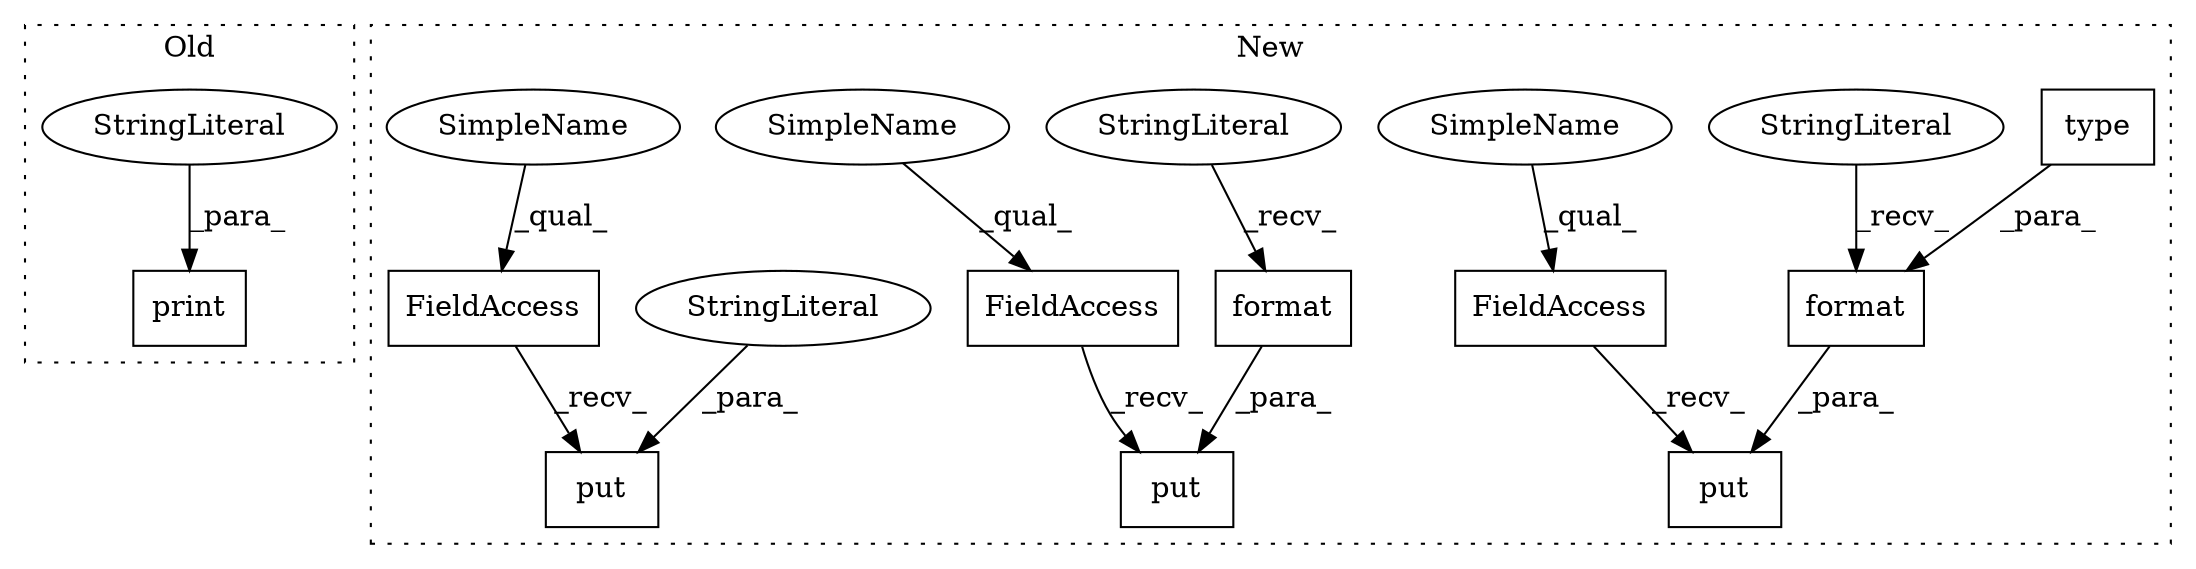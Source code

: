 digraph G {
subgraph cluster0 {
1 [label="print" a="32" s="1564,1591" l="6,1" shape="box"];
4 [label="StringLiteral" a="45" s="1570" l="21" shape="ellipse"];
label = "Old";
style="dotted";
}
subgraph cluster1 {
2 [label="put" a="32" s="1872,1932" l="4,1" shape="box"];
3 [label="FieldAccess" a="22" s="1855" l="16" shape="box"];
5 [label="FieldAccess" a="22" s="1941" l="16" shape="box"];
6 [label="put" a="32" s="1958,1997" l="4,1" shape="box"];
7 [label="StringLiteral" a="45" s="1876" l="56" shape="ellipse"];
8 [label="FieldAccess" a="22" s="2006" l="16" shape="box"];
9 [label="put" a="32" s="2023,2056" l="4,1" shape="box"];
10 [label="format" a="32" s="2044,2055" l="7,1" shape="box"];
11 [label="StringLiteral" a="45" s="2027" l="16" shape="ellipse"];
12 [label="format" a="32" s="1979,1996" l="7,1" shape="box"];
13 [label="type" a="32" s="1986,1995" l="5,1" shape="box"];
14 [label="StringLiteral" a="45" s="1962" l="16" shape="ellipse"];
15 [label="SimpleName" a="42" s="1941" l="4" shape="ellipse"];
16 [label="SimpleName" a="42" s="2006" l="4" shape="ellipse"];
17 [label="SimpleName" a="42" s="1855" l="4" shape="ellipse"];
label = "New";
style="dotted";
}
3 -> 2 [label="_recv_"];
4 -> 1 [label="_para_"];
5 -> 6 [label="_recv_"];
7 -> 2 [label="_para_"];
8 -> 9 [label="_recv_"];
10 -> 9 [label="_para_"];
11 -> 10 [label="_recv_"];
12 -> 6 [label="_para_"];
13 -> 12 [label="_para_"];
14 -> 12 [label="_recv_"];
15 -> 5 [label="_qual_"];
16 -> 8 [label="_qual_"];
17 -> 3 [label="_qual_"];
}